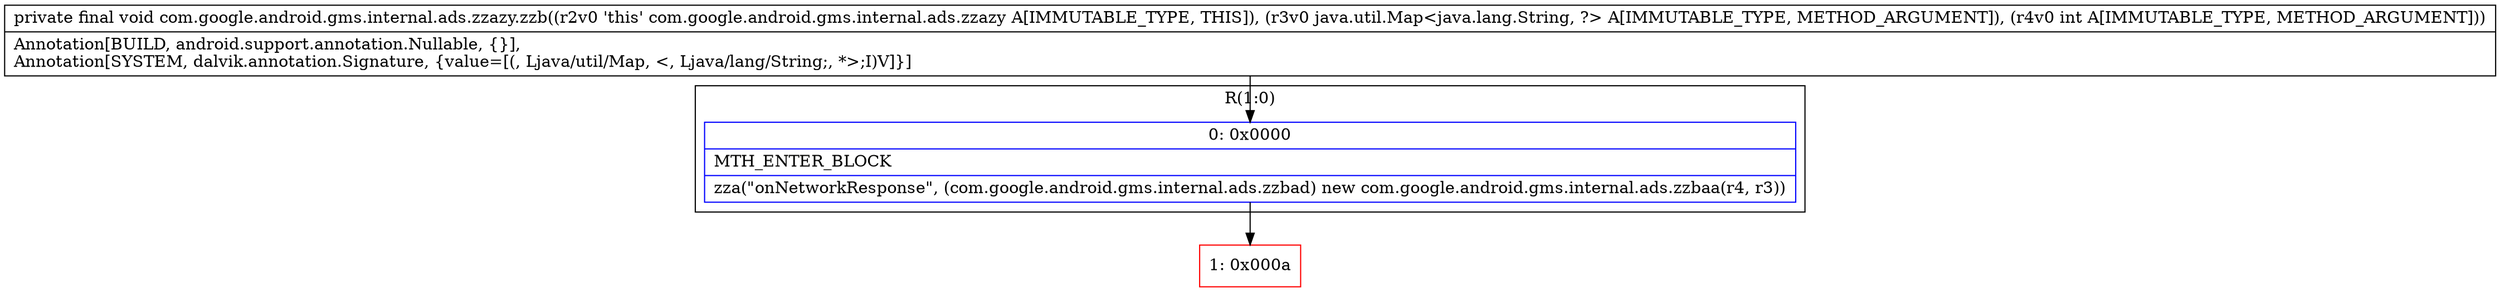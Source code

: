 digraph "CFG forcom.google.android.gms.internal.ads.zzazy.zzb(Ljava\/util\/Map;I)V" {
subgraph cluster_Region_1575359210 {
label = "R(1:0)";
node [shape=record,color=blue];
Node_0 [shape=record,label="{0\:\ 0x0000|MTH_ENTER_BLOCK\l|zza(\"onNetworkResponse\", (com.google.android.gms.internal.ads.zzbad) new com.google.android.gms.internal.ads.zzbaa(r4, r3))\l}"];
}
Node_1 [shape=record,color=red,label="{1\:\ 0x000a}"];
MethodNode[shape=record,label="{private final void com.google.android.gms.internal.ads.zzazy.zzb((r2v0 'this' com.google.android.gms.internal.ads.zzazy A[IMMUTABLE_TYPE, THIS]), (r3v0 java.util.Map\<java.lang.String, ?\> A[IMMUTABLE_TYPE, METHOD_ARGUMENT]), (r4v0 int A[IMMUTABLE_TYPE, METHOD_ARGUMENT]))  | Annotation[BUILD, android.support.annotation.Nullable, \{\}], \lAnnotation[SYSTEM, dalvik.annotation.Signature, \{value=[(, Ljava\/util\/Map, \<, Ljava\/lang\/String;, *\>;I)V]\}]\l}"];
MethodNode -> Node_0;
Node_0 -> Node_1;
}

